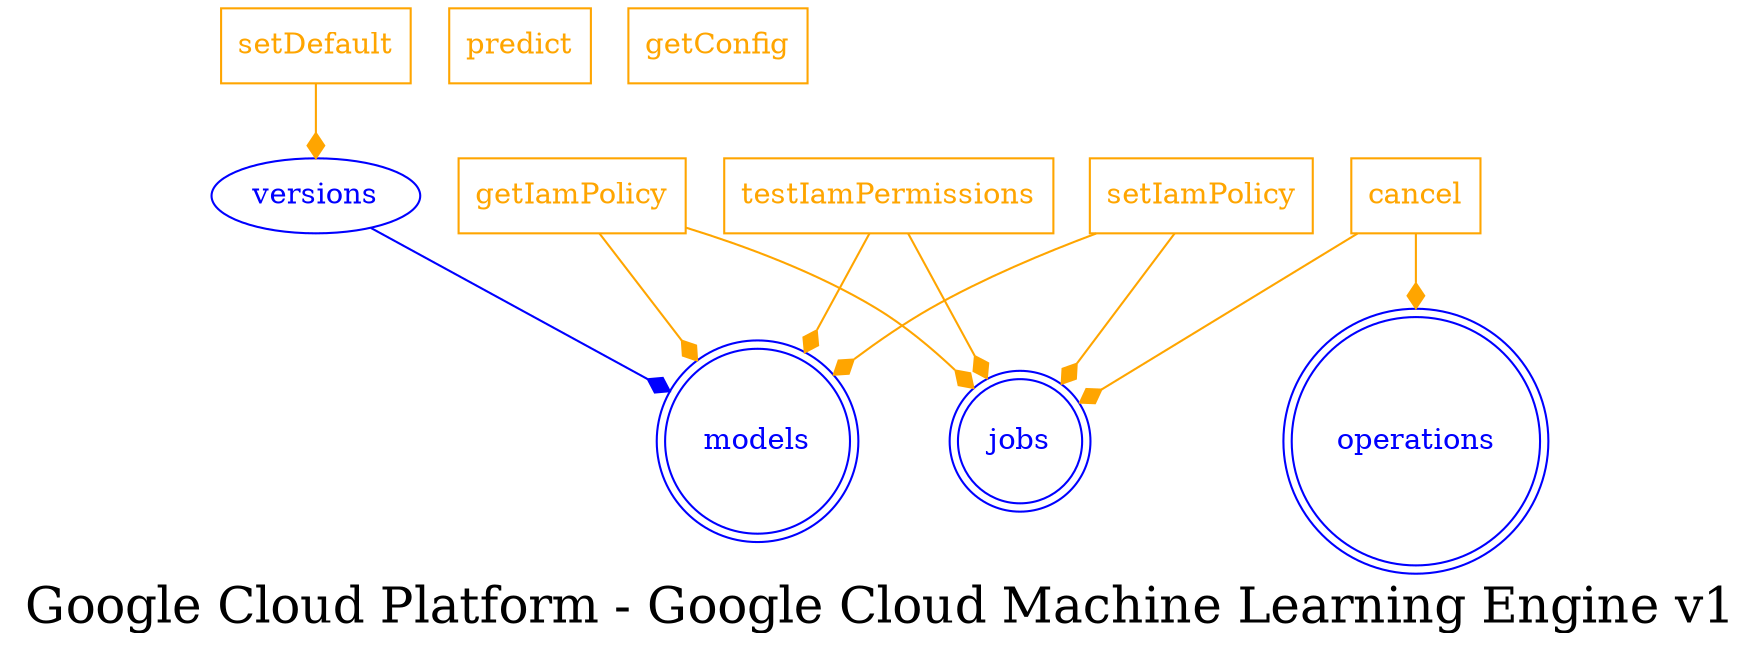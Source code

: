 digraph LexiconGraph {
graph[label="Google Cloud Platform - Google Cloud Machine Learning Engine v1", fontsize=24]
splines=true
"models" [color=blue, fontcolor=blue, shape=doublecircle]
"operations" [color=blue, fontcolor=blue, shape=doublecircle]
"jobs" [color=blue, fontcolor=blue, shape=doublecircle]
"predict" [color=orange, fontcolor=orange, shape=box]
"getConfig" [color=orange, fontcolor=orange, shape=box]
"getIamPolicy" [color=orange, fontcolor=orange, shape=box]
"getIamPolicy" -> "models" [color=orange, fontcolor=orange, arrowhead=diamond, arrowtail=none]
"testIamPermissions" [color=orange, fontcolor=orange, shape=box]
"testIamPermissions" -> "models" [color=orange, fontcolor=orange, arrowhead=diamond, arrowtail=none]
"setIamPolicy" [color=orange, fontcolor=orange, shape=box]
"setIamPolicy" -> "models" [color=orange, fontcolor=orange, arrowhead=diamond, arrowtail=none]
"versions" -> "models" [color=blue, fontcolor=blue, arrowhead=diamond, arrowtail=none]
"versions" [color=blue, fontcolor=blue, shape=ellipse]
"setDefault" [color=orange, fontcolor=orange, shape=box]
"setDefault" -> "versions" [color=orange, fontcolor=orange, arrowhead=diamond, arrowtail=none]
"cancel" [color=orange, fontcolor=orange, shape=box]
"cancel" -> "operations" [color=orange, fontcolor=orange, arrowhead=diamond, arrowtail=none]
"cancel" -> "jobs" [color=orange, fontcolor=orange, arrowhead=diamond, arrowtail=none]
"getIamPolicy" -> "jobs" [color=orange, fontcolor=orange, arrowhead=diamond, arrowtail=none]
"testIamPermissions" -> "jobs" [color=orange, fontcolor=orange, arrowhead=diamond, arrowtail=none]
"setIamPolicy" -> "jobs" [color=orange, fontcolor=orange, arrowhead=diamond, arrowtail=none]
}
